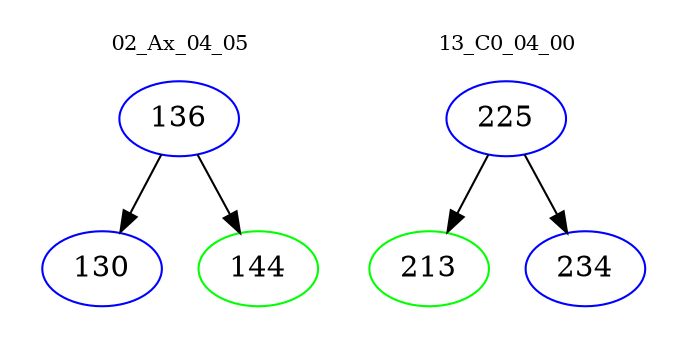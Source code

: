 digraph{
subgraph cluster_0 {
color = white
label = "02_Ax_04_05";
fontsize=10;
T0_136 [label="136", color="blue"]
T0_136 -> T0_130 [color="black"]
T0_130 [label="130", color="blue"]
T0_136 -> T0_144 [color="black"]
T0_144 [label="144", color="green"]
}
subgraph cluster_1 {
color = white
label = "13_C0_04_00";
fontsize=10;
T1_225 [label="225", color="blue"]
T1_225 -> T1_213 [color="black"]
T1_213 [label="213", color="green"]
T1_225 -> T1_234 [color="black"]
T1_234 [label="234", color="blue"]
}
}

